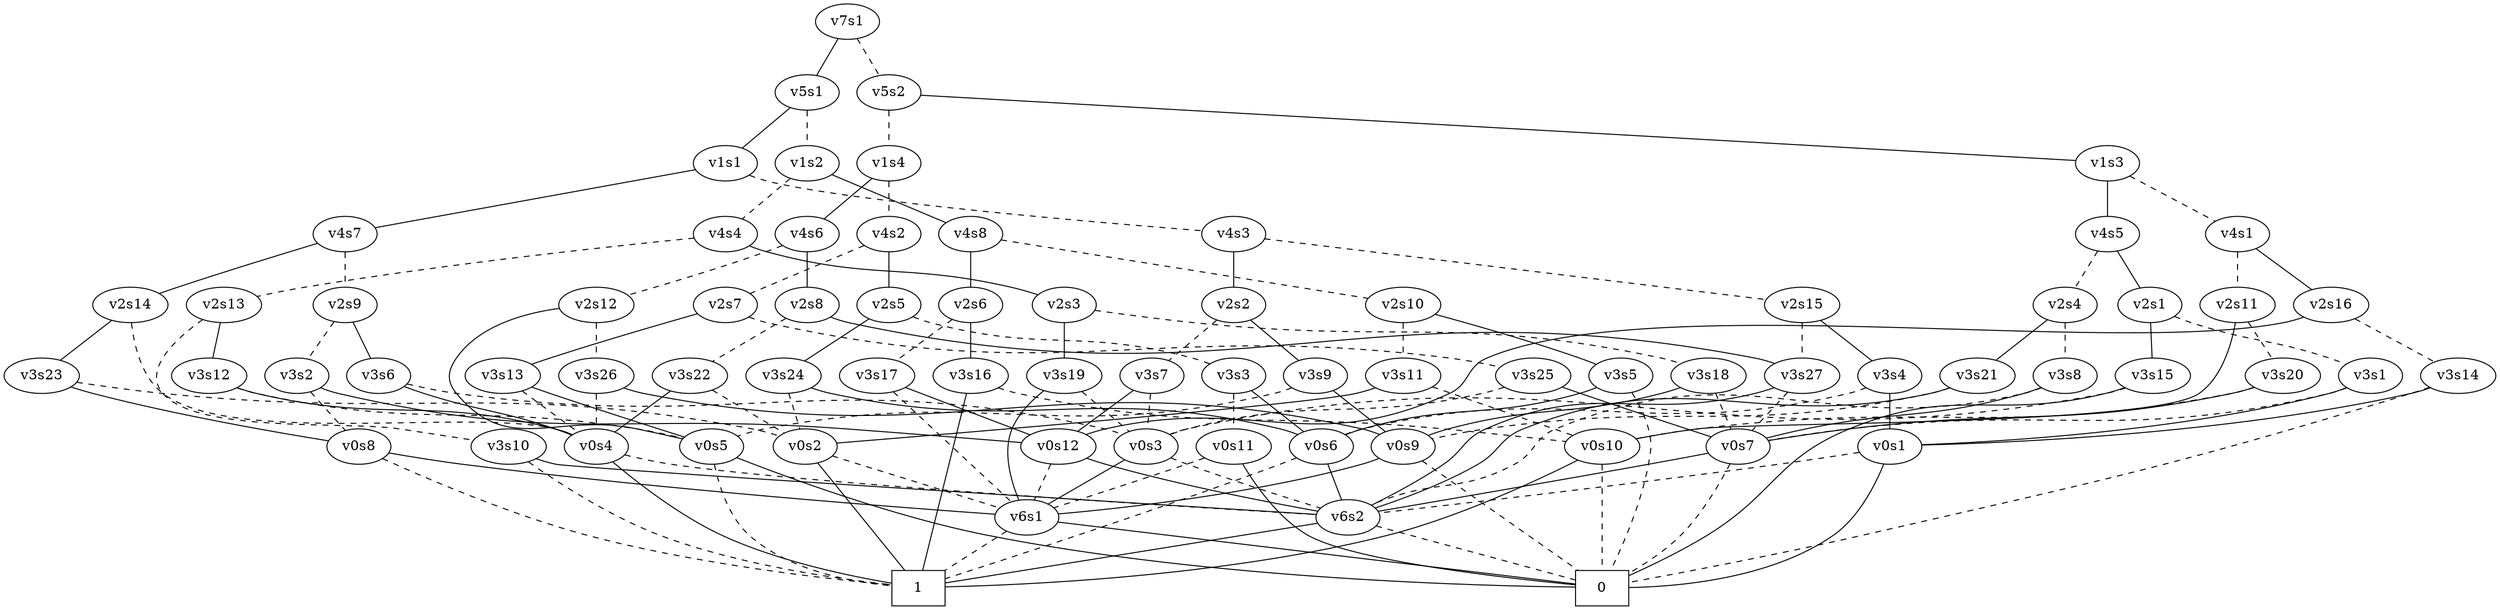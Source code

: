 graph BDD_Tree {
	 node1 [label="v7s1"];
	 node2 [label="v5s1"];
	 node1 -- node2 [style=solid];
	 node171 [label="v5s2"];
	 node1 -- node171 [style=dashed];
	 node3 [label="v1s1"];
	 node2 -- node3 [style=solid];
	 node96 [label="v1s2"];
	 node2 -- node96 [style=dashed];
	 node4 [label="v4s7"];
	 node3 -- node4 [style=solid];
	 node49 [label="v4s3"];
	 node3 -- node49 [style=dashed];
	 node5 [label="v2s14"];
	 node4 -- node5 [style=solid];
	 node22 [label="v2s9"];
	 node4 -- node22 [style=dashed];
	 node6 [label="v3s23"];
	 node5 -- node6 [style=solid];
	 node310 [label="v0s4"];
	 node5 -- node310 [style=dashed];
	 node44 [label="v0s8"];
	 node6 -- node44 [style=solid];
	 node289 [label="v0s2"];
	 node6 -- node289 [style=dashed];
	 node322 [label="v6s1"];
	 node44 -- node322 [style=solid];
	 node326 [label="1",shape=box];
	 node44 -- node326 [style=dashed];
	 node327 [label="0",shape=box];
	 node322 -- node327 [style=solid];
	 node326 [label="1",shape=box];
	 node322 -- node326 [style=dashed];
	 node326 [label="1",shape=box];
	 node289 -- node326 [style=solid];
	 node322 [label="v6s1"];
	 node289 -- node322 [style=dashed];
	 node326 [label="1",shape=box];
	 node310 -- node326 [style=solid];
	 node325 [label="v6s2"];
	 node310 -- node325 [style=dashed];
	 node326 [label="1",shape=box];
	 node325 -- node326 [style=solid];
	 node327 [label="0",shape=box];
	 node325 -- node327 [style=dashed];
	 node23 [label="v3s6"];
	 node22 -- node23 [style=solid];
	 node36 [label="v3s2"];
	 node22 -- node36 [style=dashed];
	 node310 [label="v0s4"];
	 node23 -- node310 [style=solid];
	 node321 [label="v0s3"];
	 node23 -- node321 [style=dashed];
	 node322 [label="v6s1"];
	 node321 -- node322 [style=solid];
	 node325 [label="v6s2"];
	 node321 -- node325 [style=dashed];
	 node216 [label="v0s12"];
	 node36 -- node216 [style=solid];
	 node44 [label="v0s8"];
	 node36 -- node44 [style=dashed];
	 node325 [label="v6s2"];
	 node216 -- node325 [style=solid];
	 node322 [label="v6s1"];
	 node216 -- node322 [style=dashed];
	 node50 [label="v2s2"];
	 node49 -- node50 [style=solid];
	 node75 [label="v2s15"];
	 node49 -- node75 [style=dashed];
	 node51 [label="v3s9"];
	 node50 -- node51 [style=solid];
	 node60 [label="v3s7"];
	 node50 -- node60 [style=dashed];
	 node271 [label="v0s9"];
	 node51 -- node271 [style=solid];
	 node307 [label="v0s5"];
	 node51 -- node307 [style=dashed];
	 node322 [label="v6s1"];
	 node271 -- node322 [style=solid];
	 node327 [label="0",shape=box];
	 node271 -- node327 [style=dashed];
	 node327 [label="0",shape=box];
	 node307 -- node327 [style=solid];
	 node326 [label="1",shape=box];
	 node307 -- node326 [style=dashed];
	 node216 [label="v0s12"];
	 node60 -- node216 [style=solid];
	 node321 [label="v0s3"];
	 node60 -- node321 [style=dashed];
	 node76 [label="v3s4"];
	 node75 -- node76 [style=solid];
	 node246 [label="v3s27"];
	 node75 -- node246 [style=dashed];
	 node224 [label="v0s1"];
	 node76 -- node224 [style=solid];
	 node295 [label="v0s6"];
	 node76 -- node295 [style=dashed];
	 node327 [label="0",shape=box];
	 node224 -- node327 [style=solid];
	 node325 [label="v6s2"];
	 node224 -- node325 [style=dashed];
	 node325 [label="v6s2"];
	 node295 -- node325 [style=solid];
	 node326 [label="1",shape=box];
	 node295 -- node326 [style=dashed];
	 node325 [label="v6s2"];
	 node246 -- node325 [style=solid];
	 node316 [label="v0s7"];
	 node246 -- node316 [style=dashed];
	 node325 [label="v6s2"];
	 node316 -- node325 [style=solid];
	 node327 [label="0",shape=box];
	 node316 -- node327 [style=dashed];
	 node97 [label="v4s8"];
	 node96 -- node97 [style=solid];
	 node132 [label="v4s4"];
	 node96 -- node132 [style=dashed];
	 node98 [label="v2s6"];
	 node97 -- node98 [style=solid];
	 node115 [label="v2s10"];
	 node97 -- node115 [style=dashed];
	 node99 [label="v3s16"];
	 node98 -- node99 [style=solid];
	 node104 [label="v3s17"];
	 node98 -- node104 [style=dashed];
	 node326 [label="1",shape=box];
	 node99 -- node326 [style=solid];
	 node240 [label="v0s10"];
	 node99 -- node240 [style=dashed];
	 node326 [label="1",shape=box];
	 node240 -- node326 [style=solid];
	 node327 [label="0",shape=box];
	 node240 -- node327 [style=dashed];
	 node216 [label="v0s12"];
	 node104 -- node216 [style=solid];
	 node322 [label="v6s1"];
	 node104 -- node322 [style=dashed];
	 node116 [label="v3s5"];
	 node115 -- node116 [style=solid];
	 node123 [label="v3s11"];
	 node115 -- node123 [style=dashed];
	 node295 [label="v0s6"];
	 node116 -- node295 [style=solid];
	 node327 [label="0",shape=box];
	 node116 -- node327 [style=dashed];
	 node289 [label="v0s2"];
	 node123 -- node289 [style=solid];
	 node240 [label="v0s10"];
	 node123 -- node240 [style=dashed];
	 node133 [label="v2s3"];
	 node132 -- node133 [style=solid];
	 node156 [label="v2s13"];
	 node132 -- node156 [style=dashed];
	 node134 [label="v3s19"];
	 node133 -- node134 [style=solid];
	 node145 [label="v3s18"];
	 node133 -- node145 [style=dashed];
	 node322 [label="v6s1"];
	 node134 -- node322 [style=solid];
	 node321 [label="v0s3"];
	 node134 -- node321 [style=dashed];
	 node271 [label="v0s9"];
	 node145 -- node271 [style=solid];
	 node316 [label="v0s7"];
	 node145 -- node316 [style=dashed];
	 node157 [label="v3s12"];
	 node156 -- node157 [style=solid];
	 node166 [label="v3s10"];
	 node156 -- node166 [style=dashed];
	 node310 [label="v0s4"];
	 node157 -- node310 [style=solid];
	 node307 [label="v0s5"];
	 node157 -- node307 [style=dashed];
	 node325 [label="v6s2"];
	 node166 -- node325 [style=solid];
	 node326 [label="1",shape=box];
	 node166 -- node326 [style=dashed];
	 node172 [label="v1s3"];
	 node171 -- node172 [style=solid];
	 node243 [label="v1s4"];
	 node171 -- node243 [style=dashed];
	 node173 [label="v4s5"];
	 node172 -- node173 [style=solid];
	 node214 [label="v4s1"];
	 node172 -- node214 [style=dashed];
	 node174 [label="v2s1"];
	 node173 -- node174 [style=solid];
	 node195 [label="v2s4"];
	 node173 -- node195 [style=dashed];
	 node175 [label="v3s15"];
	 node174 -- node175 [style=solid];
	 node184 [label="v3s1"];
	 node174 -- node184 [style=dashed];
	 node327 [label="0",shape=box];
	 node175 -- node327 [style=solid];
	 node321 [label="v0s3"];
	 node175 -- node321 [style=dashed];
	 node224 [label="v0s1"];
	 node184 -- node224 [style=solid];
	 node316 [label="v0s7"];
	 node184 -- node316 [style=dashed];
	 node196 [label="v3s21"];
	 node195 -- node196 [style=solid];
	 node205 [label="v3s8"];
	 node195 -- node205 [style=dashed];
	 node325 [label="v6s2"];
	 node196 -- node325 [style=solid];
	 node271 [label="v0s9"];
	 node196 -- node271 [style=dashed];
	 node316 [label="v0s7"];
	 node205 -- node316 [style=solid];
	 node325 [label="v6s2"];
	 node205 -- node325 [style=dashed];
	 node215 [label="v2s16"];
	 node214 -- node215 [style=solid];
	 node230 [label="v2s11"];
	 node214 -- node230 [style=dashed];
	 node216 [label="v0s12"];
	 node215 -- node216 [style=solid];
	 node223 [label="v3s14"];
	 node215 -- node223 [style=dashed];
	 node224 [label="v0s1"];
	 node223 -- node224 [style=solid];
	 node327 [label="0",shape=box];
	 node223 -- node327 [style=dashed];
	 node240 [label="v0s10"];
	 node230 -- node240 [style=solid];
	 node234 [label="v3s20"];
	 node230 -- node234 [style=dashed];
	 node316 [label="v0s7"];
	 node234 -- node316 [style=solid];
	 node240 [label="v0s10"];
	 node234 -- node240 [style=dashed];
	 node244 [label="v4s6"];
	 node243 -- node244 [style=solid];
	 node281 [label="v4s2"];
	 node243 -- node281 [style=dashed];
	 node245 [label="v2s8"];
	 node244 -- node245 [style=solid];
	 node266 [label="v2s12"];
	 node244 -- node266 [style=dashed];
	 node246 [label="v3s27"];
	 node245 -- node246 [style=solid];
	 node255 [label="v3s22"];
	 node245 -- node255 [style=dashed];
	 node310 [label="v0s4"];
	 node255 -- node310 [style=solid];
	 node289 [label="v0s2"];
	 node255 -- node289 [style=dashed];
	 node307 [label="v0s5"];
	 node266 -- node307 [style=solid];
	 node270 [label="v3s26"];
	 node266 -- node270 [style=dashed];
	 node271 [label="v0s9"];
	 node270 -- node271 [style=solid];
	 node310 [label="v0s4"];
	 node270 -- node310 [style=dashed];
	 node282 [label="v2s5"];
	 node281 -- node282 [style=solid];
	 node305 [label="v2s7"];
	 node281 -- node305 [style=dashed];
	 node283 [label="v3s24"];
	 node282 -- node283 [style=solid];
	 node294 [label="v3s3"];
	 node282 -- node294 [style=dashed];
	 node295 [label="v0s6"];
	 node283 -- node295 [style=solid];
	 node289 [label="v0s2"];
	 node283 -- node289 [style=dashed];
	 node295 [label="v0s6"];
	 node294 -- node295 [style=solid];
	 node300 [label="v0s11"];
	 node294 -- node300 [style=dashed];
	 node327 [label="0",shape=box];
	 node300 -- node327 [style=solid];
	 node322 [label="v6s1"];
	 node300 -- node322 [style=dashed];
	 node306 [label="v3s13"];
	 node305 -- node306 [style=solid];
	 node315 [label="v3s25"];
	 node305 -- node315 [style=dashed];
	 node307 [label="v0s5"];
	 node306 -- node307 [style=solid];
	 node310 [label="v0s4"];
	 node306 -- node310 [style=dashed];
	 node316 [label="v0s7"];
	 node315 -- node316 [style=solid];
	 node321 [label="v0s3"];
	 node315 -- node321 [style=dashed];
}
